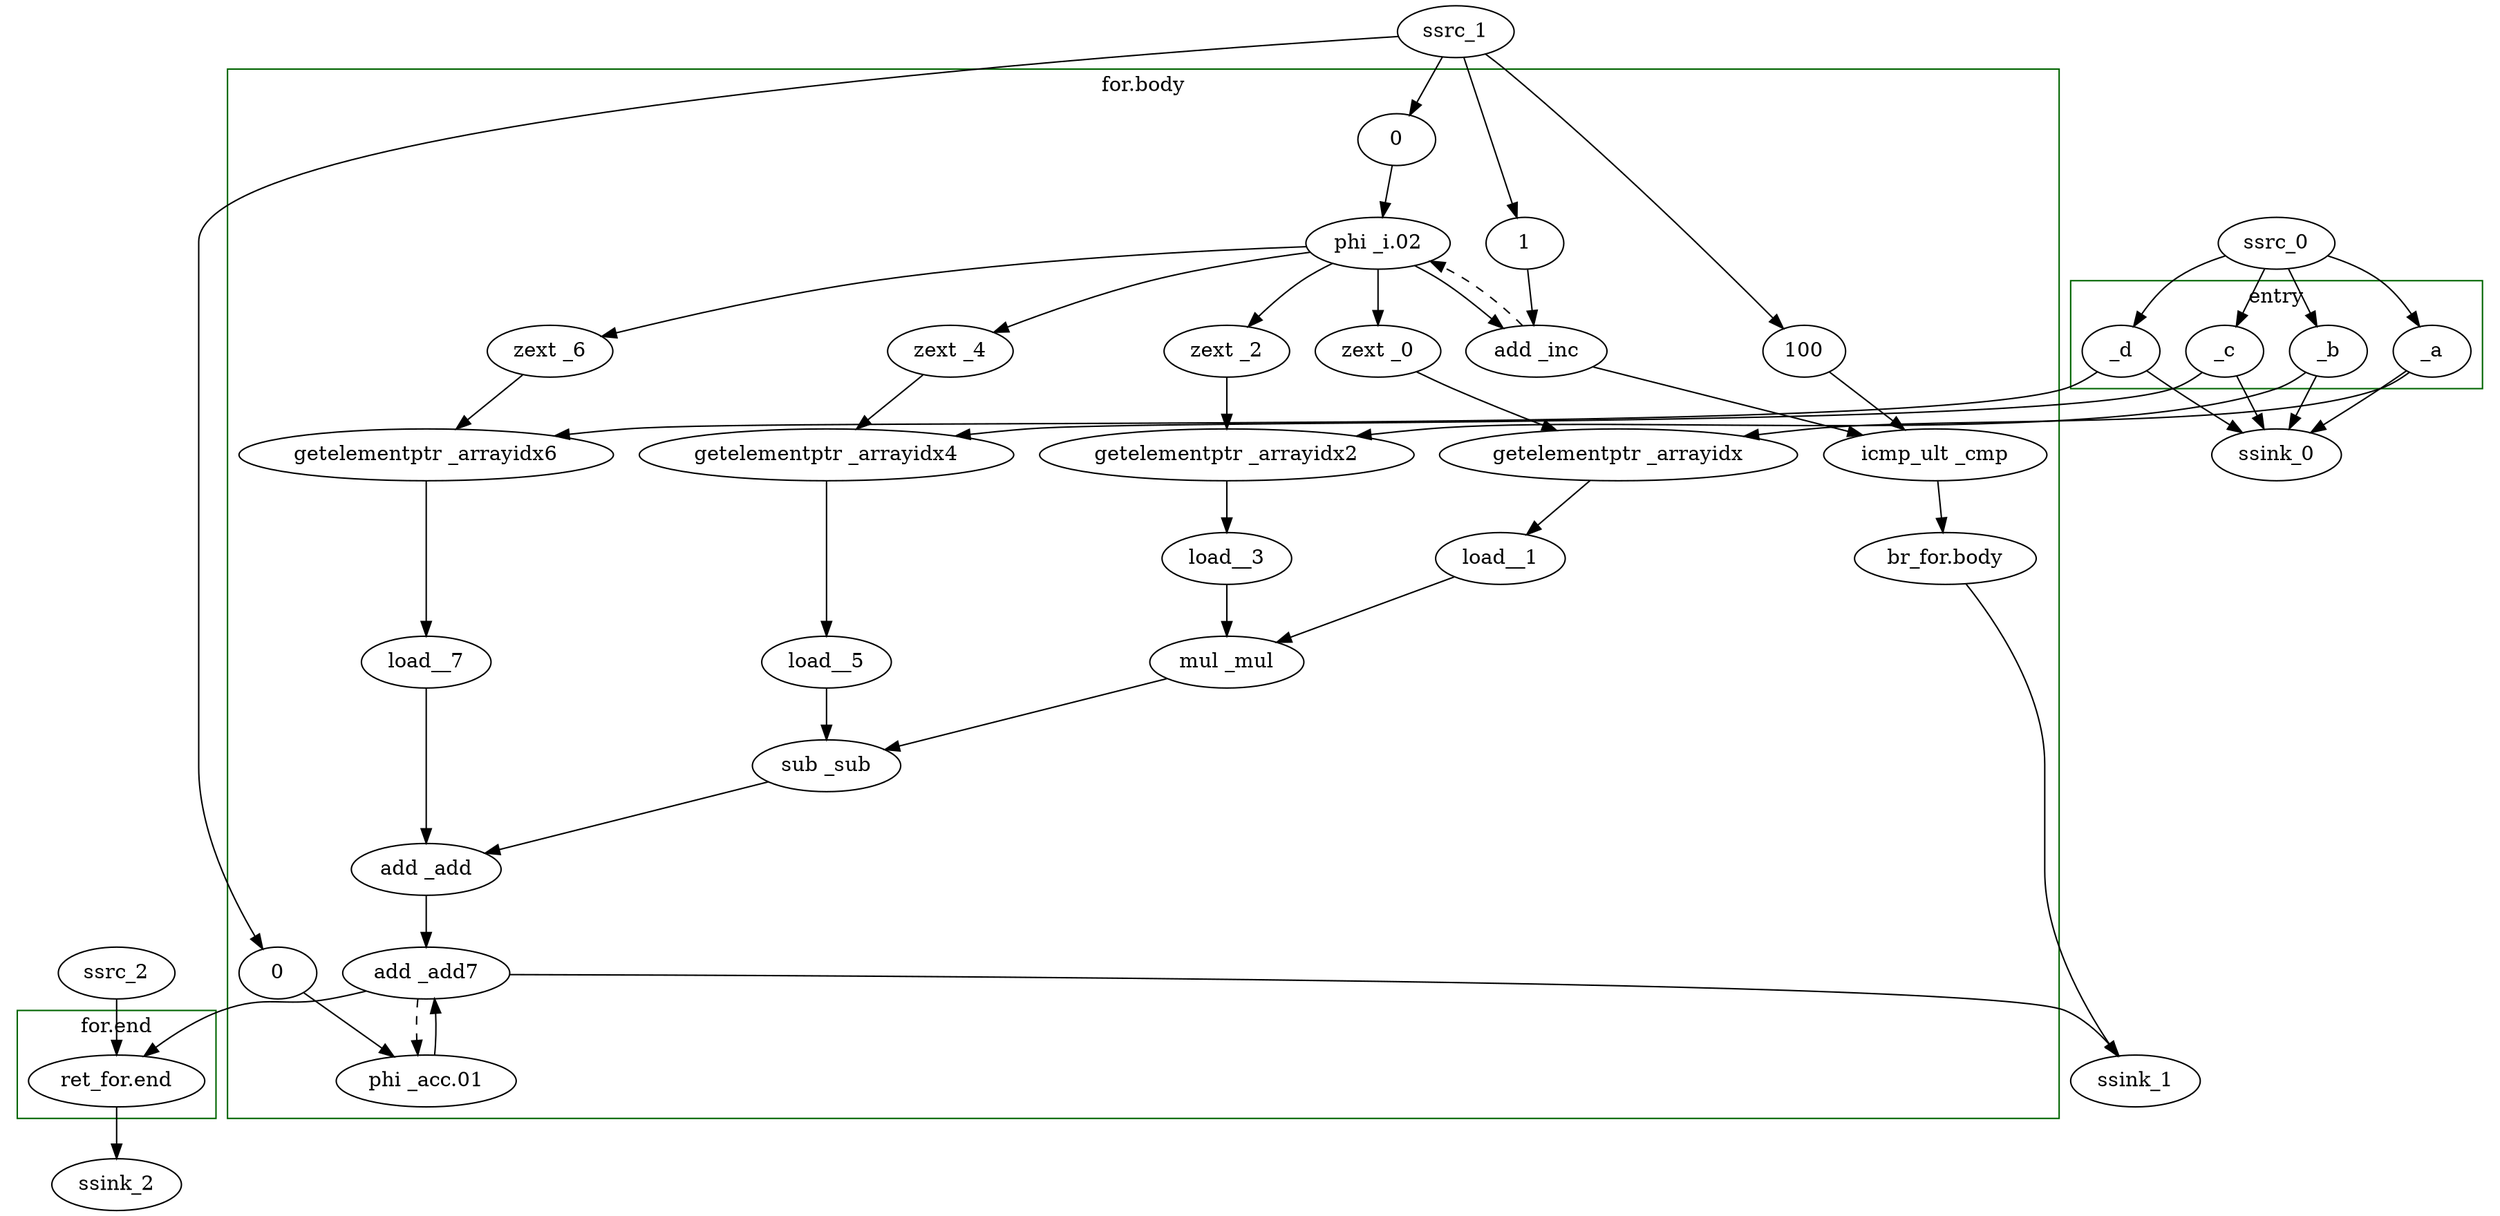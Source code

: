 digraph "" {
	graph [bb="0,0,1726,837"];
	node [label="\N"];
	subgraph cluster_entry {
		graph [bb="1432,571,1718,646",
			color=darkgreen,
			label=entry,
			lheight=0.21,
			lp="1575,634.5",
			lwidth=0.54
		];
		_a	[bbID=entry,
			height=0.5,
			id=0,
			pos="1683,597",
			type=argument,
			width=0.75];
		_b	[bbID=entry,
			height=0.5,
			id=0,
			pos="1611,597",
			type=argument,
			width=0.75];
		_c	[bbID=entry,
			height=0.5,
			id=0,
			pos="1539,597",
			type=argument,
			width=0.75];
		_d	[bbID=entry,
			height=0.5,
			id=0,
			pos="1467,597",
			type=argument,
			width=0.75];
	}
	subgraph "cluster_for.body" {
		graph [bb="154,64,1424,793",
			color=darkgreen,
			label="for.body",
			lheight=0.21,
			lp="789,781.5",
			lwidth=0.81
		];
		"_i.02"	[bbID="for.body",
			bitwidth=32,
			height=0.5,
			id=1,
			instruction="%i.02 = phi i32 [ 0, %entry ], [ %inc, %for.body ]",
			label="phi _i.02",
			pos="953,672",
			type=phi,
			width=1.3902];
		_inc	[bbID="for.body",
			bitwidth=32,
			height=0.5,
			id=1,
			instruction="%inc = add nuw nsw i32 %i.02, 1",
			label="add _inc",
			pos="1063,597",
			type=add,
			width=1.354];
		"_i.02" -> _inc	[pos="e,1039.8,613.05 978.52,656.4 984.71,653.25 991.18,649.74 997,646 1009,638.32 1021.2,628.38 1031.9,619.54"];
		_0	[bbID="for.body",
			bitwidth=64,
			height=0.5,
			id=1,
			instruction="%0 = zext i32 %i.02 to i64",
			label="zext _0",
			pos="953,597",
			type=zext,
			width=1.2096];
		"_i.02" -> _0	[pos="e,953,615.18 953,653.7 953,645.25 953,634.87 953,625.37"];
		_2	[bbID="for.body",
			bitwidth=64,
			height=0.5,
			id=1,
			instruction="%2 = zext i32 %i.02 to i64",
			label="zext _2",
			pos="848,597",
			type=zext,
			width=1.2096];
		"_i.02" -> _2	[pos="e,862.87,614.04 921.31,657.98 914.07,654.49 906.58,650.44 900,646 889.44,638.88 878.91,629.66 870.11,621.21"];
		_4	[bbID="for.body",
			bitwidth=64,
			height=0.5,
			id=1,
			instruction="%4 = zext i32 %i.02 to i64",
			label="zext _4",
			pos="656,597",
			type=zext,
			width=1.2096];
		"_i.02" -> _4	[pos="e,686.18,610.15 905.9,665.75 874.26,661.68 831.78,655.18 795,646 760.92,637.49 723.31,624.26 695.82,613.84"];
		_6	[bbID="for.body",
			bitwidth=64,
			height=0.5,
			id=1,
			instruction="%6 = zext i32 %i.02 to i64",
			label="zext _6",
			pos="378,597",
			type=zext,
			width=1.2096];
		"_i.02" -> _6	[pos="e,413.97,607.29 903.21,669.62 835.13,667.23 709.31,661.06 603,646 540.31,637.12 468.99,620.83 423.76,609.72"];
		_inc -> "_i.02"	[pos="e,989.27,659.59 1053.3,614.84 1043.6,624.68 1029.2,636.92 1015,646 1009.8,649.32 1004.2,652.46 998.37,655.33",
			style=dashed];
		_cmp	[bbID="for.body",
			bitwidth=1,
			height=0.5,
			id=1,
			instruction="%cmp = icmp ult i32 %inc, 100",
			label="icmp_ult _cmp",
			pos="1339,525",
			type=icmp,
			width=2.1484];
		_inc -> _cmp	[pos="e,1288.5,538.8 1102,586.12 1148,574.45 1225.1,554.9 1278.8,541.27"];
		_arrayidx	[bbID="for.body",
			bitwidth=32,
			height=0.5,
			id=1,
			instruction="%arrayidx = getelementptr inbounds i32, i32* %a, i64 %0",
			label="getelementptr _arrayidx",
			pos="1120,525",
			type=getelementptr,
			width=3.4483];
		_0 -> _arrayidx	[pos="e,1077.1,541.91 979.81,582.64 987.85,578.76 996.73,574.6 1005,571 1025.3,562.18 1047.9,553.16 1067.6,545.54"];
		_arrayidx2	[bbID="for.body",
			bitwidth=32,
			height=0.5,
			id=1,
			instruction="%arrayidx2 = getelementptr inbounds i32, i32* %b, i64 %2",
			label="getelementptr _arrayidx2",
			pos="848,525",
			type=getelementptr,
			width=3.6108];
		_2 -> _arrayidx2	[pos="e,848,543.1 848,578.7 848,570.98 848,561.71 848,553.11"];
		_arrayidx4	[bbID="for.body",
			bitwidth=32,
			height=0.5,
			id=1,
			instruction="%arrayidx4 = getelementptr inbounds i32, i32* %c, i64 %4",
			label="getelementptr _arrayidx4",
			pos="570,525",
			type=getelementptr,
			width=3.6108];
		_4 -> _arrayidx4	[pos="e,590.84,542.96 636.91,580.46 625.71,571.35 611.33,559.64 598.77,549.42"];
		_arrayidx6	[bbID="for.body",
			bitwidth=32,
			height=0.5,
			id=1,
			instruction="%arrayidx6 = getelementptr inbounds i32, i32* %d, i64 %6",
			label="getelementptr _arrayidx6",
			pos="292,525",
			type=getelementptr,
			width=3.6108];
		_6 -> _arrayidx6	[pos="e,312.84,542.96 358.91,580.46 347.71,571.35 333.33,559.64 320.77,549.42"];
		"br_for.body"	[bbID="for.body",
			bitwidth=0,
			height=0.5,
			id=1,
			instruction="br i1 %cmp, label %for.body, label %for.end",
			label="br_for.body",
			pos="1346,453",
			type=br,
			width=1.7512];
		_cmp -> "br_for.body"	[pos="e,1344.3,471.1 1340.7,506.7 1341.5,498.98 1342.4,489.71 1343.3,481.11"];
		_1	[bbID="for.body",
			bitwidth=32,
			height=0.5,
			id=1,
			instruction="%1 = load i32, i32* %arrayidx, align 4",
			label=load__1,
			pos="1038,453",
			type=load,
			width=1.2457];
		_arrayidx -> _1	[pos="e,1056.3,469.59 1100.2,507.05 1089.3,497.78 1075.7,486.19 1064,476.2"];
		_3	[bbID="for.body",
			bitwidth=32,
			height=0.5,
			id=1,
			instruction="%3 = load i32, i32* %arrayidx2, align 4",
			label=load__3,
			pos="848,453",
			type=load,
			width=1.2457];
		_arrayidx2 -> _3	[pos="e,848,471.1 848,506.7 848,498.98 848,489.71 848,481.11"];
		_5	[bbID="for.body",
			bitwidth=32,
			height=0.5,
			id=1,
			instruction="%5 = load i32, i32* %arrayidx4, align 4",
			label=load__5,
			pos="570,381",
			type=load,
			width=1.2457];
		_arrayidx4 -> _5	[pos="e,570,399.19 570,506.87 570,482.67 570,438.21 570,409.39"];
		_7	[bbID="for.body",
			bitwidth=32,
			height=0.5,
			id=1,
			instruction="%7 = load i32, i32* %arrayidx6, align 4",
			label=load__7,
			pos="292,381",
			type=load,
			width=1.2457];
		_arrayidx6 -> _7	[pos="e,292,399.19 292,506.87 292,482.67 292,438.21 292,409.39"];
		"cst__i.02_0"	[bbID="for.body",
			height=0.5,
			id=1,
			label=0,
			pos="966,744",
			type=constant,
			value=0,
			width=0.75];
		"cst__i.02_0" -> "_i.02"	[pos="e,956.21,690.28 962.85,726.05 961.42,718.35 959.69,709.03 958.08,700.36"];
		"_acc.01"	[bbID="for.body",
			bitwidth=32,
			height=0.5,
			id=1,
			instruction="%acc.01 = phi i32 [ 0, %entry ], [ %add7, %for.body ]",
			label="phi _acc.01",
			pos="292,90",
			type=phi,
			width=1.7332];
		_add7	[bbID="for.body",
			bitwidth=32,
			height=0.5,
			id=1,
			instruction="%add7 = add nsw i32 %acc.01, %add",
			label="add _add7",
			pos="292,165",
			type=add,
			width=1.6068];
		"_acc.01" -> _add7	[pos="e,297.8,147.07 297.82,108.09 298.73,116.72 298.98,127.38 298.54,137.07"];
		_add7 -> "_acc.01"	[pos="e,286.18,108.09 286.2,147.07 285.27,138.47 285.03,127.81 285.45,118.11",
			style=dashed];
		"cst__acc.01_0"	[bbID="for.body",
			height=0.5,
			id=1,
			label=0,
			pos="189,165",
			type=constant,
			value=0,
			width=0.75];
		"cst__acc.01_0" -> "_acc.01"	[pos="e,269.59,106.88 206.94,151.28 221.9,140.68 243.55,125.34 261.26,112.79"];
		_mul	[bbID="for.body",
			bitwidth=32,
			height=0.5,
			id=1,
			instruction="%mul = mul nsw i32 %1, %3",
			label="mul _mul",
			pos="848,381",
			type=mul,
			width=1.4804];
		_1 -> _mul	[pos="e,882.81,394.82 1006.2,440.28 975.01,428.79 927.19,411.17 892.28,398.31"];
		_sub	[bbID="for.body",
			bitwidth=32,
			height=0.5,
			id=1,
			instruction="%sub = sub nsw i32 %mul, %5",
			label="sub _sub",
			pos="570,309",
			type=sub,
			width=1.4263];
		_mul -> _sub	[pos="e,610.64,320.23 806.68,369.6 757.09,357.11 673.96,336.18 620.57,322.73"];
		_add	[bbID="for.body",
			bitwidth=32,
			height=0.5,
			id=1,
			instruction="%add = add nsw i32 %sub, %7",
			label="add _add",
			pos="292,237",
			type=add,
			width=1.4443];
		_sub -> _add	[pos="e,332.93,248.3 529.58,297.82 480.2,285.39 396.64,264.35 342.92,250.82"];
		_3 -> _mul	[pos="e,848,399.1 848,434.7 848,426.98 848,417.71 848,409.11"];
		_add -> _add7	[pos="e,292,183.1 292,218.7 292,210.98 292,201.71 292,193.11"];
		_5 -> _sub	[pos="e,570,327.1 570,362.7 570,354.98 570,345.71 570,337.11"];
		_7 -> _add	[pos="e,292,255.19 292,362.87 292,338.67 292,294.21 292,265.39"];
		cst__inc_0	[bbID="for.body",
			height=0.5,
			id=1,
			label=1,
			pos="1055,672",
			type=constant,
			value=0,
			width=0.75];
		cst__inc_0 -> _inc	[pos="e,1061.1,615.18 1056.9,653.7 1057.8,645.25 1059,634.87 1060,625.37"];
		cst__cmp_0	[bbID="for.body",
			height=0.5,
			id=1,
			label=100,
			pos="1248,597",
			type=constant,
			value=0,
			width=0.79437];
		cst__cmp_0 -> _cmp	[pos="e,1317.7,542.41 1265.5,582.5 1278,572.94 1295,559.88 1309.5,548.72"];
	}
	subgraph "cluster_for.end" {
		graph [bb="8,64,146,139",
			color=darkgreen,
			label="for.end",
			lheight=0.21,
			lp="77,127.5",
			lwidth=0.69
		];
		"ret_for.end"	[bbID="for.end",
			bitwidth=0,
			height=0.5,
			id=2,
			instruction="ret i32 %add7",
			label="ret_for.end",
			pos="77,90",
			type=ret,
			width=1.6971];
	}
	_a -> _arrayidx	[pos="e,1207.2,537.86 1667.2,582.28 1661.2,577.9 1654.2,573.53 1647,571 1564.2,541.81 1340.3,551.68 1253,543 1241.4,541.85 1229.3,540.5 \
1217.3,539.07"];
	ssink_0	[bbID="BB0
(entry)",
		height=0.5,
		id=0,
		label=ssink_0,
		pos="1575,525",
		type=supersink,
		width=1.2457];
	_a -> ssink_0	[pos="e,1598.9,540.51 1665.2,583.37 1659.4,579.35 1653,574.94 1647,571 1634.2,562.58 1620,553.59 1607.5,545.87"];
	_b -> _arrayidx2	[pos="e,938,537.99 1595.2,582.19 1589.3,577.8 1582.2,573.45 1575,571 1451.1,528.95 1117.3,554.06 987,543 974.36,541.93 961.09,540.59 947.98,\
539.13"];
	_b -> ssink_0	[pos="e,1583.8,543.12 1602.7,579.76 1598.5,571.61 1593.3,561.53 1588.5,552.31"];
	_c -> _arrayidx4	[pos="e,659.61,538.11 1523.2,582.14 1517.3,577.74 1510.2,573.4 1503,571 1419.2,543.14 797.01,549.92 709,543 696.25,542 682.88,540.69 669.67,\
539.24"];
	_c -> ssink_0	[pos="e,1566.2,543.12 1547.3,579.76 1551.5,571.61 1556.7,561.53 1561.5,552.31"];
	_d -> _arrayidx6	[pos="e,381.23,538.17 1450.5,582.63 1443.9,578.05 1436,573.46 1428,571 1322.1,538.35 541.51,551.29 431,543 418.15,542.04 404.67,540.74 \
391.36,539.3"];
	_d -> ssink_0	[pos="e,1551.1,540.51 1484.8,583.37 1490.6,579.35 1497,574.94 1503,571 1515.8,562.58 1530,553.59 1542.5,545.87"];
	ssink_1	[bbID="BB1
(for.body)",
		height=0.5,
		id=1,
		label=ssink_1,
		pos="1477,90",
		type=supersink,
		width=1.2457];
	"br_for.body" -> ssink_1	[pos="e,1464.8,107.43 1360.3,435.35 1380.5,410.05 1415,359.61 1415,310 1415,310 1415,310 1415,236 1415,190.79 1440.8,143.57 1459.1,115.75"];
	_add7 -> "ret_for.end"	[pos="e,96.068,107.22 250.38,152.47 242.02,150.42 233.27,148.48 225,147 192,141.09 181.56,150.3 150,139 133.6,133.13 117.22,122.86 104.15,\
113.33"];
	_add7 -> ssink_1	[pos="e,1465.4,107.65 350.11,163.9 574.97,163.38 1378,160.05 1428,139 1439.9,134 1450.5,124.64 1458.8,115.5"];
	ssink_2	[bbID="BB2
(for.end)",
		height=0.5,
		id=2,
		label=ssink_2,
		pos="77,18",
		type=supersink,
		width=1.2457];
	"ret_for.end" -> ssink_2	[pos="e,77,36.104 77,71.697 77,63.983 77,54.712 77,46.112"];
	ssrc_1	[bbID="BB1
(for.body)",
		height=0.5,
		id=1,
		label=ssrc_1,
		pos="1007,819",
		type=supersource,
		width=1.1193];
	ssrc_1 -> "cst__i.02_0"	[pos="e,974.98,761 997.7,801.44 992.49,792.16 985.89,780.41 980.06,770.03"];
	ssrc_1 -> "cst__acc.01_0"	[pos="e,178.4,181.84 967.22,815.66 796.44,805.11 134,758.65 134,673 134,673 134,673 134,308 134,264.3 156.93,217.82 173.18,190.38"];
	ssrc_1 -> cst__inc_0	[pos="e,1049.4,689.81 1012.6,801.08 1020.9,776.09 1036.4,729.07 1046.2,699.48"];
	ssrc_1 -> cst__cmp_0	[pos="e,1233.5,612.84 1027.8,803.32 1032.2,800.02 1036.8,796.47 1041,793 1111.8,733.98 1189.5,657.32 1226.3,620.15"];
	ssrc_0	[bbID="BB0
(entry)",
		height=0.5,
		id=0,
		label=ssrc_0,
		pos="1575,672",
		type=supersource,
		width=1.1193];
	ssrc_0 -> _a	[pos="e,1674.2,614.25 1610.4,663.27 1622.7,659.44 1636.2,653.88 1647,646 1655.5,639.8 1662.9,631.03 1668.7,622.67"];
	ssrc_0 -> _b	[pos="e,1602.9,614.34 1583.3,654.07 1587.8,645 1593.4,633.65 1598.4,623.54"];
	ssrc_0 -> _c	[pos="e,1547.1,614.34 1566.7,654.07 1562.2,645 1556.6,633.65 1551.6,623.54"];
	ssrc_0 -> _d	[pos="e,1475.8,614.25 1539.6,663.27 1527.3,659.44 1513.8,653.88 1503,646 1494.5,639.8 1487.1,631.03 1481.3,622.67"];
	ssrc_2	[bbID="BB2
(for.end)",
		height=0.5,
		id=2,
		label=ssrc_2,
		pos="77,165",
		type=supersource,
		width=1.1193];
	ssrc_2 -> "ret_for.end"	[pos="e,77,108.18 77,146.7 77,138.25 77,127.87 77,118.37"];
}

